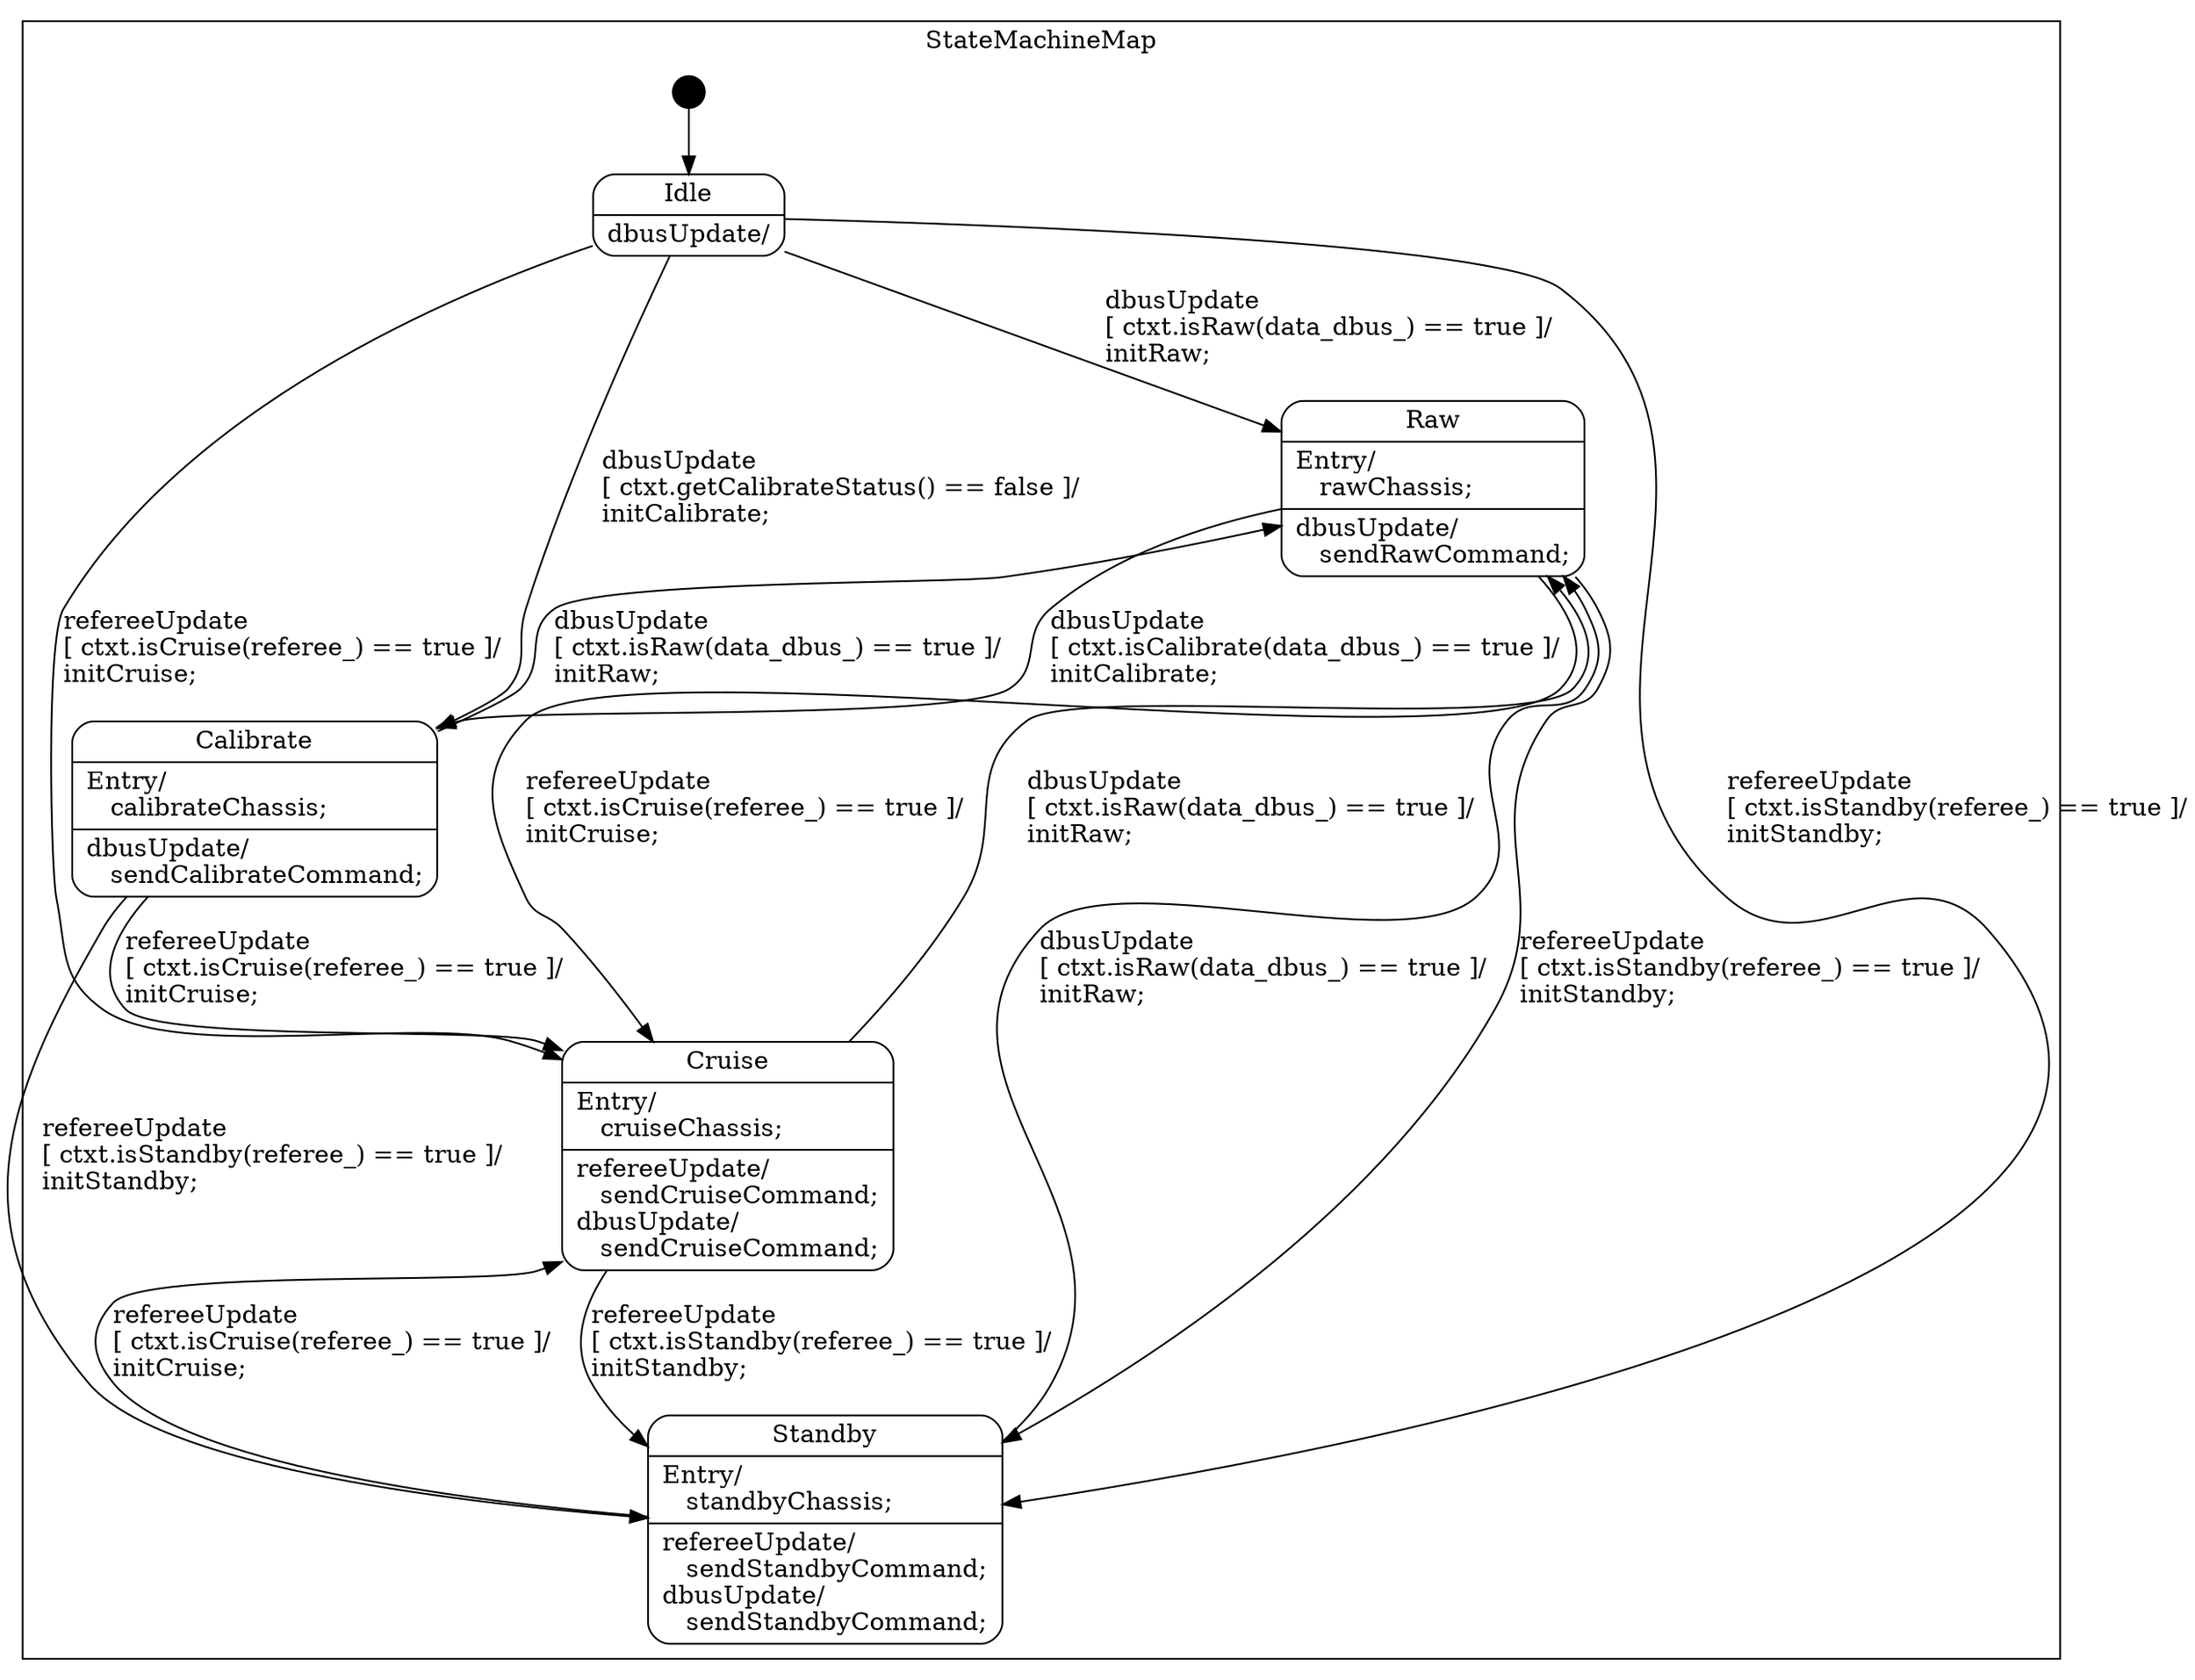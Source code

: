 digraph StateMachine {

    node
        [shape=Mrecord width=1.5];

    subgraph cluster_StateMachineMap {

        label="StateMachineMap";

        //
        // States (Nodes)
        //

        "StateMachineMap::Idle"
            [label="{Idle|dbusUpdate/\l}"];

        "StateMachineMap::Raw"
            [label="{Raw|Entry/\l&nbsp;&nbsp;&nbsp;rawChassis;\l|dbusUpdate/\l&nbsp;&nbsp;&nbsp;sendRawCommand;\l}"];

        "StateMachineMap::Calibrate"
            [label="{Calibrate|Entry/\l&nbsp;&nbsp;&nbsp;calibrateChassis;\l|dbusUpdate/\l&nbsp;&nbsp;&nbsp;sendCalibrateCommand;\l}"];

        "StateMachineMap::Standby"
            [label="{Standby|Entry/\l&nbsp;&nbsp;&nbsp;standbyChassis;\l|refereeUpdate/\l&nbsp;&nbsp;&nbsp;sendStandbyCommand;\ldbusUpdate/\l&nbsp;&nbsp;&nbsp;sendStandbyCommand;\l}"];

        "StateMachineMap::Cruise"
            [label="{Cruise|Entry/\l&nbsp;&nbsp;&nbsp;cruiseChassis;\l|refereeUpdate/\l&nbsp;&nbsp;&nbsp;sendCruiseCommand;\ldbusUpdate/\l&nbsp;&nbsp;&nbsp;sendCruiseCommand;\l}"];

        "%start"
            [label="" shape=circle style=filled fillcolor=black width=0.25];

        //
        // Transitions (Edges)
        //

        "StateMachineMap::Idle" -> "StateMachineMap::Calibrate"
            [label="dbusUpdate\l\[ ctxt.getCalibrateStatus() == false \]/\linitCalibrate;\l"];

        "StateMachineMap::Idle" -> "StateMachineMap::Raw"
            [label="dbusUpdate\l\[ ctxt.isRaw(data_dbus_) == true \]/\linitRaw;\l"];

        "StateMachineMap::Idle" -> "StateMachineMap::Standby"
            [label="refereeUpdate\l\[ ctxt.isStandby(referee_) == true \]/\linitStandby;\l"];

        "StateMachineMap::Idle" -> "StateMachineMap::Cruise"
            [label="refereeUpdate\l\[ ctxt.isCruise(referee_) == true \]/\linitCruise;\l"];

        "StateMachineMap::Raw" -> "StateMachineMap::Calibrate"
            [label="dbusUpdate\l\[ ctxt.isCalibrate(data_dbus_) == true \]/\linitCalibrate;\l"];

        "StateMachineMap::Raw" -> "StateMachineMap::Standby"
            [label="refereeUpdate\l\[ ctxt.isStandby(referee_) == true \]/\linitStandby;\l"];

        "StateMachineMap::Raw" -> "StateMachineMap::Cruise"
            [label="refereeUpdate\l\[ ctxt.isCruise(referee_) == true \]/\linitCruise;\l"];

        "StateMachineMap::Calibrate" -> "StateMachineMap::Standby"
            [label="refereeUpdate\l\[ ctxt.isStandby(referee_) == true \]/\linitStandby;\l"];

        "StateMachineMap::Calibrate" -> "StateMachineMap::Cruise"
            [label="refereeUpdate\l\[ ctxt.isCruise(referee_) == true \]/\linitCruise;\l"];

        "StateMachineMap::Calibrate" -> "StateMachineMap::Raw"
            [label="dbusUpdate\l\[ ctxt.isRaw(data_dbus_) == true \]/\linitRaw;\l"];

        "StateMachineMap::Standby" -> "StateMachineMap::Cruise"
            [label="refereeUpdate\l\[ ctxt.isCruise(referee_) == true \]/\linitCruise;\l"];

        "StateMachineMap::Standby" -> "StateMachineMap::Raw"
            [label="dbusUpdate\l\[ ctxt.isRaw(data_dbus_) == true \]/\linitRaw;\l"];

        "StateMachineMap::Cruise" -> "StateMachineMap::Standby"
            [label="refereeUpdate\l\[ ctxt.isStandby(referee_) == true \]/\linitStandby;\l"];

        "StateMachineMap::Cruise" -> "StateMachineMap::Raw"
            [label="dbusUpdate\l\[ ctxt.isRaw(data_dbus_) == true \]/\linitRaw;\l"];

        "%start" -> "StateMachineMap::Idle"
    }

}
